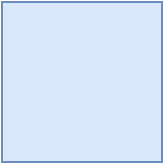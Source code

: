 <mxfile version="13.10.1" type="github"><diagram id="-fTh94ZANZ0E70kOOrHR" name="Page-1"><mxGraphModel dx="900" dy="547" grid="1" gridSize="10" guides="1" tooltips="1" connect="1" arrows="1" fold="1" page="1" pageScale="1" pageWidth="827" pageHeight="1169" math="0" shadow="0"><root><mxCell id="0"/><mxCell id="1" parent="0"/><mxCell id="lLc9ccyambAJarnDjjR9-1" value="" style="whiteSpace=wrap;html=1;aspect=fixed;fillColor=#dae8fc;strokeColor=#6c8ebf;" parent="1" vertex="1"><mxGeometry x="70" y="40" width="80" height="80" as="geometry"/></mxCell></root></mxGraphModel></diagram></mxfile>